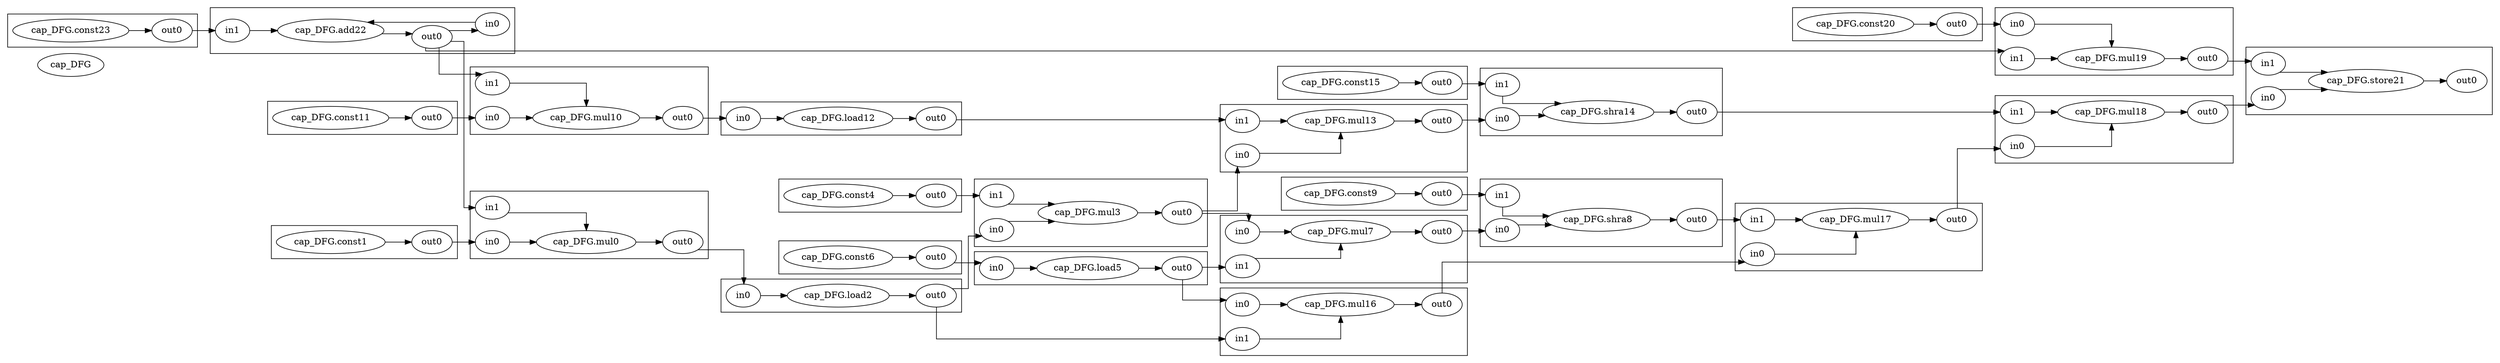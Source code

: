 digraph cluster_cap_DFG {
	rankdir=LR splines=ortho
	cap_DFG [label=cap_DFG]
	subgraph "cluster_cap_DFG.shra8" {
		rankdir=LR splines=ortho
		"cap_DFG.shra8" [label="cap_DFG.shra8"]
		"cap_DFG.shra8.out0" [label=out0]
		"cap_DFG.shra8.in0" [label=in0]
		"cap_DFG.shra8.in1" [label=in1]
	}
	subgraph "cluster_cap_DFG.mul17" {
		rankdir=LR splines=ortho
		"cap_DFG.mul17" [label="cap_DFG.mul17"]
		"cap_DFG.mul17.in1" [label=in1]
		"cap_DFG.mul17.out0" [label=out0]
		"cap_DFG.mul17.in0" [label=in0]
	}
	subgraph "cluster_cap_DFG.add22" {
		rankdir=LR splines=ortho
		"cap_DFG.add22" [label="cap_DFG.add22"]
		"cap_DFG.add22.in0" [label=in0]
		"cap_DFG.add22.out0" [label=out0]
		"cap_DFG.add22.in1" [label=in1]
	}
	subgraph "cluster_cap_DFG.const1" {
		rankdir=LR splines=ortho
		"cap_DFG.const1" [label="cap_DFG.const1"]
		"cap_DFG.const1.out0" [label=out0]
	}
	subgraph "cluster_cap_DFG.mul10" {
		rankdir=LR splines=ortho
		"cap_DFG.mul10" [label="cap_DFG.mul10"]
		"cap_DFG.mul10.in1" [label=in1]
		"cap_DFG.mul10.in0" [label=in0]
		"cap_DFG.mul10.out0" [label=out0]
	}
	subgraph "cluster_cap_DFG.mul7" {
		rankdir=LR splines=ortho
		"cap_DFG.mul7" [label="cap_DFG.mul7"]
		"cap_DFG.mul7.out0" [label=out0]
		"cap_DFG.mul7.in0" [label=in0]
		"cap_DFG.mul7.in1" [label=in1]
	}
	subgraph "cluster_cap_DFG.load2" {
		rankdir=LR splines=ortho
		"cap_DFG.load2" [label="cap_DFG.load2"]
		"cap_DFG.load2.out0" [label=out0]
		"cap_DFG.load2.in0" [label=in0]
	}
	subgraph "cluster_cap_DFG.load12" {
		rankdir=LR splines=ortho
		"cap_DFG.load12" [label="cap_DFG.load12"]
		"cap_DFG.load12.out0" [label=out0]
		"cap_DFG.load12.in0" [label=in0]
	}
	subgraph "cluster_cap_DFG.mul13" {
		rankdir=LR splines=ortho
		"cap_DFG.mul13" [label="cap_DFG.mul13"]
		"cap_DFG.mul13.in0" [label=in0]
		"cap_DFG.mul13.out0" [label=out0]
		"cap_DFG.mul13.in1" [label=in1]
	}
	subgraph "cluster_cap_DFG.store21" {
		rankdir=LR splines=ortho
		"cap_DFG.store21" [label="cap_DFG.store21"]
		"cap_DFG.store21.out0" [label=out0]
		"cap_DFG.store21.in1" [label=in1]
		"cap_DFG.store21.in0" [label=in0]
	}
	subgraph "cluster_cap_DFG.load5" {
		rankdir=LR splines=ortho
		"cap_DFG.load5" [label="cap_DFG.load5"]
		"cap_DFG.load5.in0" [label=in0]
		"cap_DFG.load5.out0" [label=out0]
	}
	subgraph "cluster_cap_DFG.const11" {
		rankdir=LR splines=ortho
		"cap_DFG.const11" [label="cap_DFG.const11"]
		"cap_DFG.const11.out0" [label=out0]
	}
	subgraph "cluster_cap_DFG.const6" {
		rankdir=LR splines=ortho
		"cap_DFG.const6" [label="cap_DFG.const6"]
		"cap_DFG.const6.out0" [label=out0]
	}
	subgraph "cluster_cap_DFG.const23" {
		rankdir=LR splines=ortho
		"cap_DFG.const23" [label="cap_DFG.const23"]
		"cap_DFG.const23.out0" [label=out0]
	}
	subgraph "cluster_cap_DFG.mul19" {
		rankdir=LR splines=ortho
		"cap_DFG.mul19" [label="cap_DFG.mul19"]
		"cap_DFG.mul19.out0" [label=out0]
		"cap_DFG.mul19.in1" [label=in1]
		"cap_DFG.mul19.in0" [label=in0]
	}
	subgraph "cluster_cap_DFG.shra14" {
		rankdir=LR splines=ortho
		"cap_DFG.shra14" [label="cap_DFG.shra14"]
		"cap_DFG.shra14.in1" [label=in1]
		"cap_DFG.shra14.out0" [label=out0]
		"cap_DFG.shra14.in0" [label=in0]
	}
	subgraph "cluster_cap_DFG.mul0" {
		rankdir=LR splines=ortho
		"cap_DFG.mul0" [label="cap_DFG.mul0"]
		"cap_DFG.mul0.out0" [label=out0]
		"cap_DFG.mul0.in0" [label=in0]
		"cap_DFG.mul0.in1" [label=in1]
	}
	subgraph "cluster_cap_DFG.const9" {
		rankdir=LR splines=ortho
		"cap_DFG.const9" [label="cap_DFG.const9"]
		"cap_DFG.const9.out0" [label=out0]
	}
	subgraph "cluster_cap_DFG.const4" {
		rankdir=LR splines=ortho
		"cap_DFG.const4" [label="cap_DFG.const4"]
		"cap_DFG.const4.out0" [label=out0]
	}
	subgraph "cluster_cap_DFG.const15" {
		rankdir=LR splines=ortho
		"cap_DFG.const15" [label="cap_DFG.const15"]
		"cap_DFG.const15.out0" [label=out0]
	}
	subgraph "cluster_cap_DFG.const20" {
		rankdir=LR splines=ortho
		"cap_DFG.const20" [label="cap_DFG.const20"]
		"cap_DFG.const20.out0" [label=out0]
	}
	subgraph "cluster_cap_DFG.mul3" {
		rankdir=LR splines=ortho
		"cap_DFG.mul3" [label="cap_DFG.mul3"]
		"cap_DFG.mul3.in0" [label=in0]
		"cap_DFG.mul3.in1" [label=in1]
		"cap_DFG.mul3.out0" [label=out0]
	}
	subgraph "cluster_cap_DFG.mul18" {
		rankdir=LR splines=ortho
		"cap_DFG.mul18" [label="cap_DFG.mul18"]
		"cap_DFG.mul18.in0" [label=in0]
		"cap_DFG.mul18.out0" [label=out0]
		"cap_DFG.mul18.in1" [label=in1]
	}
	subgraph "cluster_cap_DFG.mul16" {
		rankdir=LR splines=ortho
		"cap_DFG.mul16" [label="cap_DFG.mul16"]
		"cap_DFG.mul16.out0" [label=out0]
		"cap_DFG.mul16.in1" [label=in1]
		"cap_DFG.mul16.in0" [label=in0]
	}
	"cap_DFG.load2.out0" -> "cap_DFG.mul3.in0" [lhead="cluster_cap_DFG.mul3" ltail="cluster_cap_DFG.load2"]
	"cap_DFG.load2.out0" -> "cap_DFG.mul16.in1" [lhead="cluster_cap_DFG.mul16" ltail="cluster_cap_DFG.load2"]
	"cap_DFG.mul3.out0" -> "cap_DFG.mul7.in0" [lhead="cluster_cap_DFG.mul7" ltail="cluster_cap_DFG.mul3"]
	"cap_DFG.mul3.out0" -> "cap_DFG.mul13.in0" [lhead="cluster_cap_DFG.mul13" ltail="cluster_cap_DFG.mul3"]
	"cap_DFG.load5.out0" -> "cap_DFG.mul7.in1" [lhead="cluster_cap_DFG.mul7" ltail="cluster_cap_DFG.load5"]
	"cap_DFG.load5.out0" -> "cap_DFG.mul16.in0" [lhead="cluster_cap_DFG.mul16" ltail="cluster_cap_DFG.load5"]
	"cap_DFG.mul7.out0" -> "cap_DFG.shra8.in0" [lhead="cluster_cap_DFG.shra8" ltail="cluster_cap_DFG.mul7"]
	"cap_DFG.shra8.out0" -> "cap_DFG.mul17.in1" [lhead="cluster_cap_DFG.mul17" ltail="cluster_cap_DFG.shra8"]
	"cap_DFG.load12.out0" -> "cap_DFG.mul13.in1" [lhead="cluster_cap_DFG.mul13" ltail="cluster_cap_DFG.load12"]
	"cap_DFG.mul13.out0" -> "cap_DFG.shra14.in0" [lhead="cluster_cap_DFG.shra14" ltail="cluster_cap_DFG.mul13"]
	"cap_DFG.shra14.out0" -> "cap_DFG.mul18.in1" [lhead="cluster_cap_DFG.mul18" ltail="cluster_cap_DFG.shra14"]
	"cap_DFG.mul16.out0" -> "cap_DFG.mul17.in0" [lhead="cluster_cap_DFG.mul17" ltail="cluster_cap_DFG.mul16"]
	"cap_DFG.mul17.out0" -> "cap_DFG.mul18.in0" [lhead="cluster_cap_DFG.mul18" ltail="cluster_cap_DFG.mul17"]
	"cap_DFG.mul18.out0" -> "cap_DFG.store21.in0" [lhead="cluster_cap_DFG.store21" ltail="cluster_cap_DFG.mul18"]
	"cap_DFG.add22.out0" -> "cap_DFG.mul0.in1" [lhead="cluster_cap_DFG.mul0" ltail="cluster_cap_DFG.add22"]
	"cap_DFG.add22.out0" -> "cap_DFG.mul10.in1" [lhead="cluster_cap_DFG.mul10" ltail="cluster_cap_DFG.add22"]
	"cap_DFG.add22.out0" -> "cap_DFG.mul19.in1" [lhead="cluster_cap_DFG.mul19" ltail="cluster_cap_DFG.add22"]
	"cap_DFG.add22.out0" -> "cap_DFG.add22.in0" [lhead="cluster_cap_DFG.add22" ltail="cluster_cap_DFG.add22"]
	"cap_DFG.const1.out0" -> "cap_DFG.mul0.in0" [lhead="cluster_cap_DFG.mul0" ltail="cluster_cap_DFG.const1"]
	"cap_DFG.mul0.out0" -> "cap_DFG.load2.in0" [lhead="cluster_cap_DFG.load2" ltail="cluster_cap_DFG.mul0"]
	"cap_DFG.const4.out0" -> "cap_DFG.mul3.in1" [lhead="cluster_cap_DFG.mul3" ltail="cluster_cap_DFG.const4"]
	"cap_DFG.const6.out0" -> "cap_DFG.load5.in0" [lhead="cluster_cap_DFG.load5" ltail="cluster_cap_DFG.const6"]
	"cap_DFG.const9.out0" -> "cap_DFG.shra8.in1" [lhead="cluster_cap_DFG.shra8" ltail="cluster_cap_DFG.const9"]
	"cap_DFG.const11.out0" -> "cap_DFG.mul10.in0" [lhead="cluster_cap_DFG.mul10" ltail="cluster_cap_DFG.const11"]
	"cap_DFG.mul10.out0" -> "cap_DFG.load12.in0" [lhead="cluster_cap_DFG.load12" ltail="cluster_cap_DFG.mul10"]
	"cap_DFG.const15.out0" -> "cap_DFG.shra14.in1" [lhead="cluster_cap_DFG.shra14" ltail="cluster_cap_DFG.const15"]
	"cap_DFG.const20.out0" -> "cap_DFG.mul19.in0" [lhead="cluster_cap_DFG.mul19" ltail="cluster_cap_DFG.const20"]
	"cap_DFG.mul19.out0" -> "cap_DFG.store21.in1" [lhead="cluster_cap_DFG.store21" ltail="cluster_cap_DFG.mul19"]
	"cap_DFG.const23.out0" -> "cap_DFG.add22.in1" [lhead="cluster_cap_DFG.add22" ltail="cluster_cap_DFG.const23"]
	"cap_DFG.mul17.in1" -> "cap_DFG.mul17" [lhead="cluster_cap_DFG.mul17" ltail="cluster_cap_DFG.mul17"]
	"cap_DFG.add22.in0" -> "cap_DFG.add22" [lhead="cluster_cap_DFG.add22" ltail="cluster_cap_DFG.add22"]
	"cap_DFG.const1" -> "cap_DFG.const1.out0" [lhead="cluster_cap_DFG.const1" ltail="cluster_cap_DFG.const1"]
	"cap_DFG.mul10.in1" -> "cap_DFG.mul10" [lhead="cluster_cap_DFG.mul10" ltail="cluster_cap_DFG.mul10"]
	"cap_DFG.shra8" -> "cap_DFG.shra8.out0" [lhead="cluster_cap_DFG.shra8" ltail="cluster_cap_DFG.shra8"]
	"cap_DFG.mul7" -> "cap_DFG.mul7.out0" [lhead="cluster_cap_DFG.mul7" ltail="cluster_cap_DFG.mul7"]
	"cap_DFG.load2" -> "cap_DFG.load2.out0" [lhead="cluster_cap_DFG.load2" ltail="cluster_cap_DFG.load2"]
	"cap_DFG.mul17" -> "cap_DFG.mul17.out0" [lhead="cluster_cap_DFG.mul17" ltail="cluster_cap_DFG.mul17"]
	"cap_DFG.mul13.in0" -> "cap_DFG.mul13" [lhead="cluster_cap_DFG.mul13" ltail="cluster_cap_DFG.mul13"]
	"cap_DFG.store21" -> "cap_DFG.store21.out0" [lhead="cluster_cap_DFG.store21" ltail="cluster_cap_DFG.store21"]
	"cap_DFG.load5.in0" -> "cap_DFG.load5" [lhead="cluster_cap_DFG.load5" ltail="cluster_cap_DFG.load5"]
	"cap_DFG.const11" -> "cap_DFG.const11.out0" [lhead="cluster_cap_DFG.const11" ltail="cluster_cap_DFG.const11"]
	"cap_DFG.const6" -> "cap_DFG.const6.out0" [lhead="cluster_cap_DFG.const6" ltail="cluster_cap_DFG.const6"]
	"cap_DFG.mul19" -> "cap_DFG.mul19.out0" [lhead="cluster_cap_DFG.mul19" ltail="cluster_cap_DFG.mul19"]
	"cap_DFG.shra14.in1" -> "cap_DFG.shra14" [lhead="cluster_cap_DFG.shra14" ltail="cluster_cap_DFG.shra14"]
	"cap_DFG.mul17.in0" -> "cap_DFG.mul17" [lhead="cluster_cap_DFG.mul17" ltail="cluster_cap_DFG.mul17"]
	"cap_DFG.mul10.in0" -> "cap_DFG.mul10" [lhead="cluster_cap_DFG.mul10" ltail="cluster_cap_DFG.mul10"]
	"cap_DFG.mul10" -> "cap_DFG.mul10.out0" [lhead="cluster_cap_DFG.mul10" ltail="cluster_cap_DFG.mul10"]
	"cap_DFG.shra14" -> "cap_DFG.shra14.out0" [lhead="cluster_cap_DFG.shra14" ltail="cluster_cap_DFG.shra14"]
	"cap_DFG.mul0" -> "cap_DFG.mul0.out0" [lhead="cluster_cap_DFG.mul0" ltail="cluster_cap_DFG.mul0"]
	"cap_DFG.add22" -> "cap_DFG.add22.out0" [lhead="cluster_cap_DFG.add22" ltail="cluster_cap_DFG.add22"]
	"cap_DFG.load12" -> "cap_DFG.load12.out0" [lhead="cluster_cap_DFG.load12" ltail="cluster_cap_DFG.load12"]
	"cap_DFG.const4" -> "cap_DFG.const4.out0" [lhead="cluster_cap_DFG.const4" ltail="cluster_cap_DFG.const4"]
	"cap_DFG.mul3.in0" -> "cap_DFG.mul3" [lhead="cluster_cap_DFG.mul3" ltail="cluster_cap_DFG.mul3"]
	"cap_DFG.const20" -> "cap_DFG.const20.out0" [lhead="cluster_cap_DFG.const20" ltail="cluster_cap_DFG.const20"]
	"cap_DFG.mul3.in1" -> "cap_DFG.mul3" [lhead="cluster_cap_DFG.mul3" ltail="cluster_cap_DFG.mul3"]
	"cap_DFG.load12.in0" -> "cap_DFG.load12" [lhead="cluster_cap_DFG.load12" ltail="cluster_cap_DFG.load12"]
	"cap_DFG.shra8.in0" -> "cap_DFG.shra8" [lhead="cluster_cap_DFG.shra8" ltail="cluster_cap_DFG.shra8"]
	"cap_DFG.shra14.in0" -> "cap_DFG.shra14" [lhead="cluster_cap_DFG.shra14" ltail="cluster_cap_DFG.shra14"]
	"cap_DFG.store21.in1" -> "cap_DFG.store21" [lhead="cluster_cap_DFG.store21" ltail="cluster_cap_DFG.store21"]
	"cap_DFG.add22.in1" -> "cap_DFG.add22" [lhead="cluster_cap_DFG.add22" ltail="cluster_cap_DFG.add22"]
	"cap_DFG.mul18.in0" -> "cap_DFG.mul18" [lhead="cluster_cap_DFG.mul18" ltail="cluster_cap_DFG.mul18"]
	"cap_DFG.store21.in0" -> "cap_DFG.store21" [lhead="cluster_cap_DFG.store21" ltail="cluster_cap_DFG.store21"]
	"cap_DFG.mul19.in1" -> "cap_DFG.mul19" [lhead="cluster_cap_DFG.mul19" ltail="cluster_cap_DFG.mul19"]
	"cap_DFG.const9" -> "cap_DFG.const9.out0" [lhead="cluster_cap_DFG.const9" ltail="cluster_cap_DFG.const9"]
	"cap_DFG.mul3" -> "cap_DFG.mul3.out0" [lhead="cluster_cap_DFG.mul3" ltail="cluster_cap_DFG.mul3"]
	"cap_DFG.mul16" -> "cap_DFG.mul16.out0" [lhead="cluster_cap_DFG.mul16" ltail="cluster_cap_DFG.mul16"]
	"cap_DFG.mul0.in0" -> "cap_DFG.mul0" [lhead="cluster_cap_DFG.mul0" ltail="cluster_cap_DFG.mul0"]
	"cap_DFG.const23" -> "cap_DFG.const23.out0" [lhead="cluster_cap_DFG.const23" ltail="cluster_cap_DFG.const23"]
	"cap_DFG.mul7.in0" -> "cap_DFG.mul7" [lhead="cluster_cap_DFG.mul7" ltail="cluster_cap_DFG.mul7"]
	"cap_DFG.load2.in0" -> "cap_DFG.load2" [lhead="cluster_cap_DFG.load2" ltail="cluster_cap_DFG.load2"]
	"cap_DFG.shra8.in1" -> "cap_DFG.shra8" [lhead="cluster_cap_DFG.shra8" ltail="cluster_cap_DFG.shra8"]
	"cap_DFG.mul18" -> "cap_DFG.mul18.out0" [lhead="cluster_cap_DFG.mul18" ltail="cluster_cap_DFG.mul18"]
	"cap_DFG.mul16.in1" -> "cap_DFG.mul16" [lhead="cluster_cap_DFG.mul16" ltail="cluster_cap_DFG.mul16"]
	"cap_DFG.mul0.in1" -> "cap_DFG.mul0" [lhead="cluster_cap_DFG.mul0" ltail="cluster_cap_DFG.mul0"]
	"cap_DFG.mul18.in1" -> "cap_DFG.mul18" [lhead="cluster_cap_DFG.mul18" ltail="cluster_cap_DFG.mul18"]
	"cap_DFG.mul19.in0" -> "cap_DFG.mul19" [lhead="cluster_cap_DFG.mul19" ltail="cluster_cap_DFG.mul19"]
	"cap_DFG.const15" -> "cap_DFG.const15.out0" [lhead="cluster_cap_DFG.const15" ltail="cluster_cap_DFG.const15"]
	"cap_DFG.mul16.in0" -> "cap_DFG.mul16" [lhead="cluster_cap_DFG.mul16" ltail="cluster_cap_DFG.mul16"]
	"cap_DFG.mul13" -> "cap_DFG.mul13.out0" [lhead="cluster_cap_DFG.mul13" ltail="cluster_cap_DFG.mul13"]
	"cap_DFG.mul13.in1" -> "cap_DFG.mul13" [lhead="cluster_cap_DFG.mul13" ltail="cluster_cap_DFG.mul13"]
	"cap_DFG.mul7.in1" -> "cap_DFG.mul7" [lhead="cluster_cap_DFG.mul7" ltail="cluster_cap_DFG.mul7"]
	"cap_DFG.load5" -> "cap_DFG.load5.out0" [lhead="cluster_cap_DFG.load5" ltail="cluster_cap_DFG.load5"]
}
